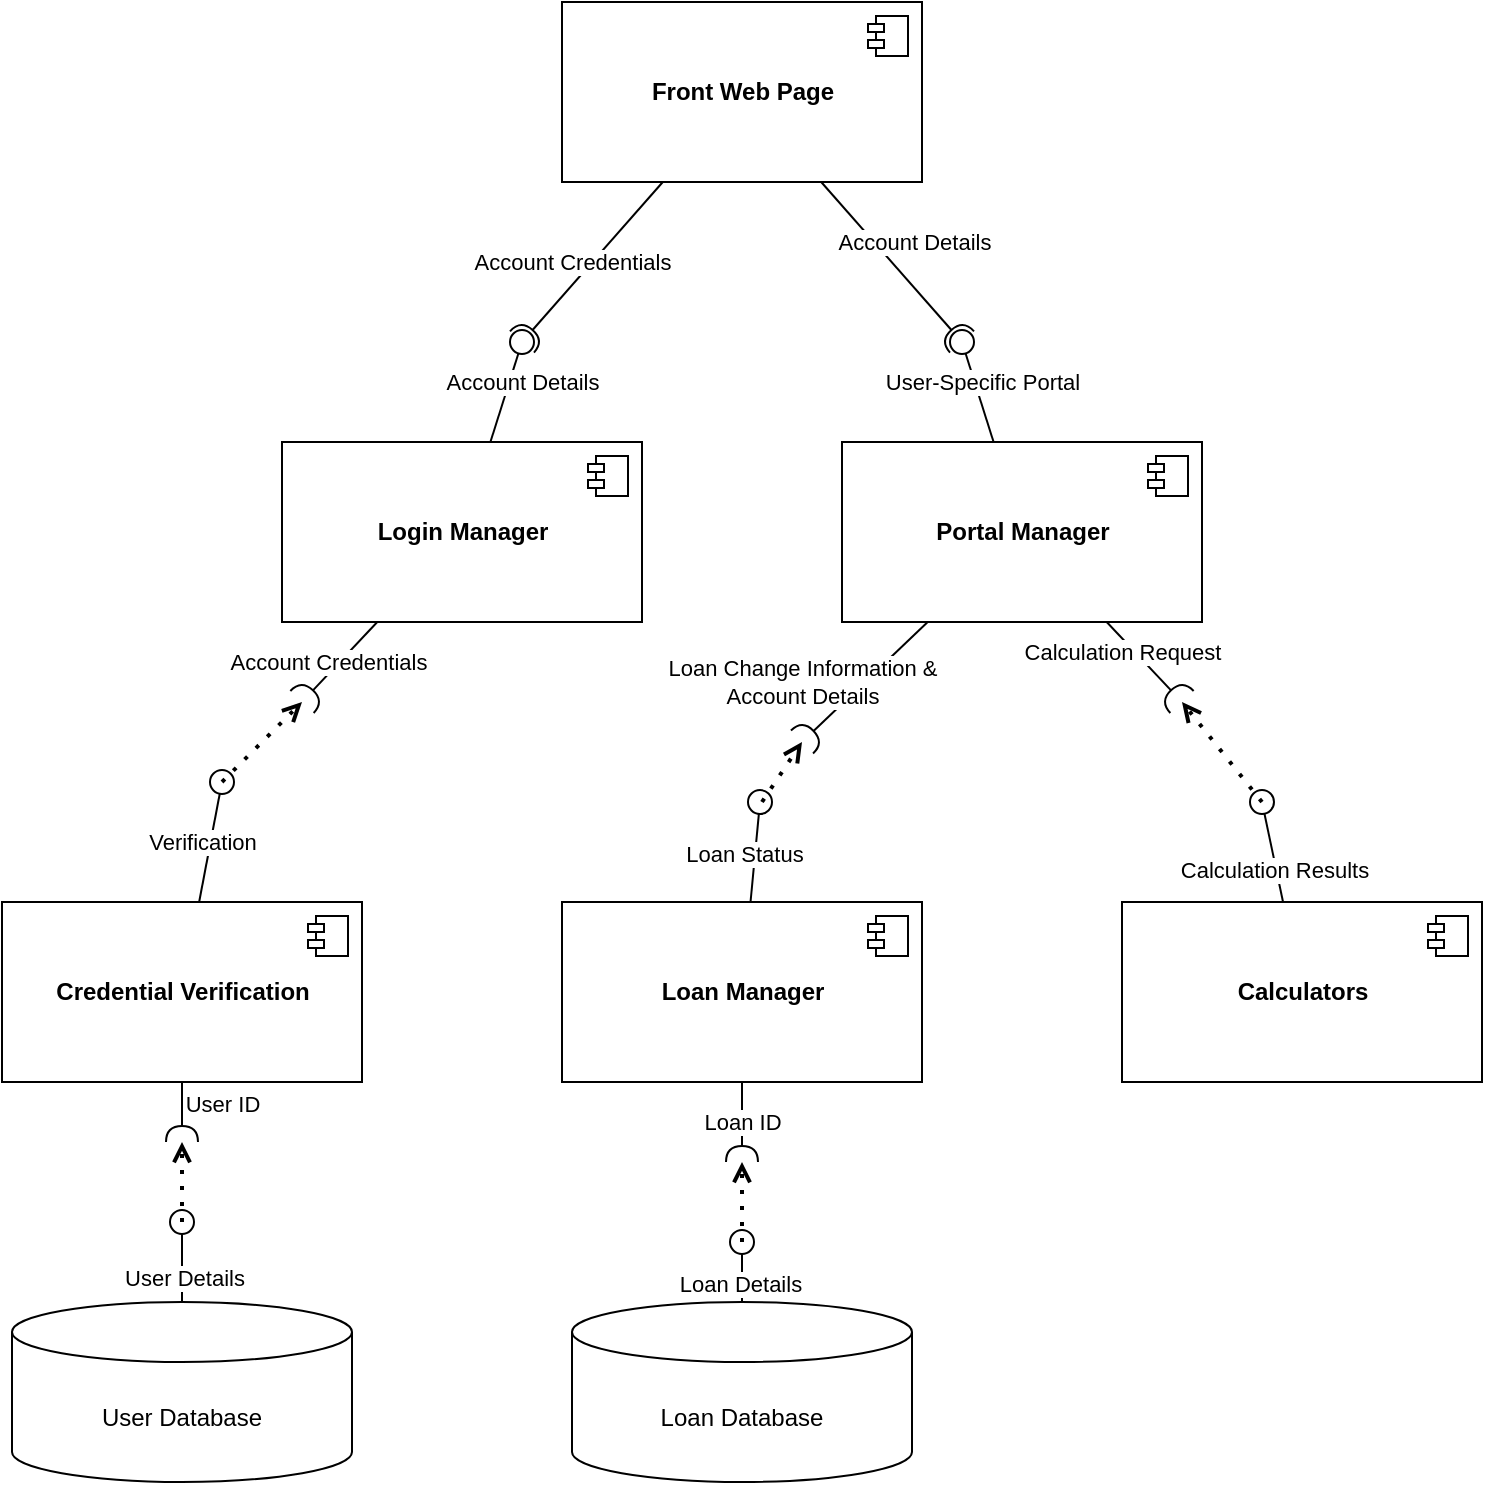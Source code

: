 <mxfile version="14.5.1" type="device"><diagram id="MUG0hsuRYUERSVBGq47J" name="Component Definitions"><mxGraphModel dx="1463" dy="903" grid="1" gridSize="10" guides="1" tooltips="1" connect="1" arrows="1" fold="1" page="1" pageScale="1" pageWidth="850" pageHeight="1100" math="0" shadow="0"><root><mxCell id="0"/><mxCell id="1" parent="0"/><mxCell id="iIZKJs7-inpqa5Si_tX8-3" value="&lt;b&gt;Front Web Page&lt;/b&gt;" style="html=1;dropTarget=0;" vertex="1" parent="1"><mxGeometry x="360" y="70" width="180" height="90" as="geometry"/></mxCell><mxCell id="iIZKJs7-inpqa5Si_tX8-4" value="" style="shape=module;jettyWidth=8;jettyHeight=4;" vertex="1" parent="iIZKJs7-inpqa5Si_tX8-3"><mxGeometry x="1" width="20" height="20" relative="1" as="geometry"><mxPoint x="-27" y="7" as="offset"/></mxGeometry></mxCell><mxCell id="iIZKJs7-inpqa5Si_tX8-33" style="edgeStyle=none;rounded=0;orthogonalLoop=1;jettySize=auto;html=1;startArrow=none;startFill=0;endArrow=oval;endFill=0;endSize=12;" edge="1" parent="1" source="iIZKJs7-inpqa5Si_tX8-5"><mxGeometry relative="1" as="geometry"><mxPoint x="190" y="460.0" as="targetPoint"/></mxGeometry></mxCell><mxCell id="iIZKJs7-inpqa5Si_tX8-34" value="Verification" style="edgeLabel;html=1;align=center;verticalAlign=middle;resizable=0;points=[];" vertex="1" connectable="0" parent="iIZKJs7-inpqa5Si_tX8-33"><mxGeometry x="-0.505" y="2" relative="1" as="geometry"><mxPoint y="-14.89" as="offset"/></mxGeometry></mxCell><mxCell id="iIZKJs7-inpqa5Si_tX8-5" value="&lt;b&gt;Credential Verification&lt;/b&gt;" style="html=1;dropTarget=0;" vertex="1" parent="1"><mxGeometry x="80" y="520" width="180" height="90" as="geometry"/></mxCell><mxCell id="iIZKJs7-inpqa5Si_tX8-6" value="" style="shape=module;jettyWidth=8;jettyHeight=4;" vertex="1" parent="iIZKJs7-inpqa5Si_tX8-5"><mxGeometry x="1" width="20" height="20" relative="1" as="geometry"><mxPoint x="-27" y="7" as="offset"/></mxGeometry></mxCell><mxCell id="iIZKJs7-inpqa5Si_tX8-39" style="edgeStyle=none;rounded=0;orthogonalLoop=1;jettySize=auto;html=1;startArrow=none;startFill=0;endArrow=oval;endFill=0;endSize=12;" edge="1" parent="1" source="iIZKJs7-inpqa5Si_tX8-7"><mxGeometry relative="1" as="geometry"><mxPoint x="459" y="470" as="targetPoint"/></mxGeometry></mxCell><mxCell id="iIZKJs7-inpqa5Si_tX8-40" value="Loan Status" style="edgeLabel;html=1;align=center;verticalAlign=middle;resizable=0;points=[];" vertex="1" connectable="0" parent="iIZKJs7-inpqa5Si_tX8-39"><mxGeometry x="-0.551" y="5" relative="1" as="geometry"><mxPoint y="-12.62" as="offset"/></mxGeometry></mxCell><mxCell id="iIZKJs7-inpqa5Si_tX8-7" value="&lt;b&gt;Loan Manager&lt;/b&gt;" style="html=1;dropTarget=0;" vertex="1" parent="1"><mxGeometry x="360" y="520" width="180" height="90" as="geometry"/></mxCell><mxCell id="iIZKJs7-inpqa5Si_tX8-8" value="" style="shape=module;jettyWidth=8;jettyHeight=4;" vertex="1" parent="iIZKJs7-inpqa5Si_tX8-7"><mxGeometry x="1" width="20" height="20" relative="1" as="geometry"><mxPoint x="-27" y="7" as="offset"/></mxGeometry></mxCell><mxCell id="iIZKJs7-inpqa5Si_tX8-55" style="edgeStyle=none;rounded=0;orthogonalLoop=1;jettySize=auto;html=1;startArrow=none;startFill=0;endArrow=oval;endFill=0;endSize=12;" edge="1" parent="1" source="iIZKJs7-inpqa5Si_tX8-9"><mxGeometry relative="1" as="geometry"><mxPoint x="710" y="470" as="targetPoint"/></mxGeometry></mxCell><mxCell id="iIZKJs7-inpqa5Si_tX8-56" value="Calculation Results" style="edgeLabel;html=1;align=center;verticalAlign=middle;resizable=0;points=[];" vertex="1" connectable="0" parent="iIZKJs7-inpqa5Si_tX8-55"><mxGeometry x="-0.338" y="1" relative="1" as="geometry"><mxPoint as="offset"/></mxGeometry></mxCell><mxCell id="iIZKJs7-inpqa5Si_tX8-9" value="&lt;b&gt;Calculators&lt;/b&gt;" style="html=1;dropTarget=0;" vertex="1" parent="1"><mxGeometry x="640" y="520" width="180" height="90" as="geometry"/></mxCell><mxCell id="iIZKJs7-inpqa5Si_tX8-10" value="" style="shape=module;jettyWidth=8;jettyHeight=4;" vertex="1" parent="iIZKJs7-inpqa5Si_tX8-9"><mxGeometry x="1" width="20" height="20" relative="1" as="geometry"><mxPoint x="-27" y="7" as="offset"/></mxGeometry></mxCell><mxCell id="iIZKJs7-inpqa5Si_tX8-20" style="rounded=0;orthogonalLoop=1;jettySize=auto;html=1;endArrow=oval;endFill=0;endSize=12;" edge="1" parent="1" source="iIZKJs7-inpqa5Si_tX8-13"><mxGeometry relative="1" as="geometry"><mxPoint x="340" y="240" as="targetPoint"/></mxGeometry></mxCell><mxCell id="iIZKJs7-inpqa5Si_tX8-21" value="Account Details" style="edgeLabel;html=1;align=center;verticalAlign=middle;resizable=0;points=[];" vertex="1" connectable="0" parent="iIZKJs7-inpqa5Si_tX8-20"><mxGeometry x="0.283" y="-3" relative="1" as="geometry"><mxPoint x="2.78" y="1.25" as="offset"/></mxGeometry></mxCell><mxCell id="iIZKJs7-inpqa5Si_tX8-13" value="&lt;b&gt;Login Manager&lt;/b&gt;" style="html=1;dropTarget=0;" vertex="1" parent="1"><mxGeometry x="220" y="290" width="180" height="90" as="geometry"/></mxCell><mxCell id="iIZKJs7-inpqa5Si_tX8-14" value="" style="shape=module;jettyWidth=8;jettyHeight=4;" vertex="1" parent="iIZKJs7-inpqa5Si_tX8-13"><mxGeometry x="1" width="20" height="20" relative="1" as="geometry"><mxPoint x="-27" y="7" as="offset"/></mxGeometry></mxCell><mxCell id="iIZKJs7-inpqa5Si_tX8-29" style="edgeStyle=none;rounded=0;orthogonalLoop=1;jettySize=auto;html=1;startArrow=none;startFill=0;endArrow=oval;endFill=0;endSize=12;" edge="1" parent="1" source="iIZKJs7-inpqa5Si_tX8-15"><mxGeometry relative="1" as="geometry"><mxPoint x="560" y="240" as="targetPoint"/></mxGeometry></mxCell><mxCell id="iIZKJs7-inpqa5Si_tX8-30" value="User-Specific Portal" style="edgeLabel;html=1;align=center;verticalAlign=middle;resizable=0;points=[];" vertex="1" connectable="0" parent="iIZKJs7-inpqa5Si_tX8-29"><mxGeometry x="-0.432" y="-3" relative="1" as="geometry"><mxPoint x="-4.13" y="-14.79" as="offset"/></mxGeometry></mxCell><mxCell id="iIZKJs7-inpqa5Si_tX8-15" value="&lt;b&gt;Portal Manager&lt;/b&gt;" style="html=1;dropTarget=0;" vertex="1" parent="1"><mxGeometry x="500" y="290" width="180" height="90" as="geometry"/></mxCell><mxCell id="iIZKJs7-inpqa5Si_tX8-16" value="" style="shape=module;jettyWidth=8;jettyHeight=4;" vertex="1" parent="iIZKJs7-inpqa5Si_tX8-15"><mxGeometry x="1" width="20" height="20" relative="1" as="geometry"><mxPoint x="-27" y="7" as="offset"/></mxGeometry></mxCell><mxCell id="iIZKJs7-inpqa5Si_tX8-24" style="edgeStyle=none;rounded=0;orthogonalLoop=1;jettySize=auto;html=1;startArrow=none;startFill=0;endArrow=oval;endFill=0;endSize=12;" edge="1" parent="1" source="iIZKJs7-inpqa5Si_tX8-18"><mxGeometry relative="1" as="geometry"><mxPoint x="170.0" y="680" as="targetPoint"/></mxGeometry></mxCell><mxCell id="iIZKJs7-inpqa5Si_tX8-25" value="User Details" style="edgeLabel;html=1;align=center;verticalAlign=middle;resizable=0;points=[];" vertex="1" connectable="0" parent="iIZKJs7-inpqa5Si_tX8-24"><mxGeometry x="-0.386" y="-1" relative="1" as="geometry"><mxPoint as="offset"/></mxGeometry></mxCell><mxCell id="iIZKJs7-inpqa5Si_tX8-18" value="User Database" style="shape=cylinder3;whiteSpace=wrap;html=1;boundedLbl=1;backgroundOutline=1;size=15;" vertex="1" parent="1"><mxGeometry x="85" y="720" width="170" height="90" as="geometry"/></mxCell><mxCell id="iIZKJs7-inpqa5Si_tX8-49" style="edgeStyle=none;rounded=0;orthogonalLoop=1;jettySize=auto;html=1;startArrow=none;startFill=0;endArrow=oval;endFill=0;endSize=12;" edge="1" parent="1" source="iIZKJs7-inpqa5Si_tX8-19"><mxGeometry relative="1" as="geometry"><mxPoint x="450" y="690" as="targetPoint"/></mxGeometry></mxCell><mxCell id="iIZKJs7-inpqa5Si_tX8-50" value="Loan Details" style="edgeLabel;html=1;align=center;verticalAlign=middle;resizable=0;points=[];" vertex="1" connectable="0" parent="iIZKJs7-inpqa5Si_tX8-49"><mxGeometry x="-0.377" y="1" relative="1" as="geometry"><mxPoint as="offset"/></mxGeometry></mxCell><mxCell id="iIZKJs7-inpqa5Si_tX8-19" value="Loan Database" style="shape=cylinder3;whiteSpace=wrap;html=1;boundedLbl=1;backgroundOutline=1;size=15;" vertex="1" parent="1"><mxGeometry x="365" y="720" width="170" height="90" as="geometry"/></mxCell><mxCell id="iIZKJs7-inpqa5Si_tX8-22" value="" style="endArrow=none;html=1;startArrow=halfCircle;startFill=0;" edge="1" parent="1" target="iIZKJs7-inpqa5Si_tX8-3"><mxGeometry width="50" height="50" relative="1" as="geometry"><mxPoint x="340" y="240" as="sourcePoint"/><mxPoint x="450" y="200" as="targetPoint"/></mxGeometry></mxCell><mxCell id="iIZKJs7-inpqa5Si_tX8-23" value="Account Credentials" style="edgeLabel;html=1;align=center;verticalAlign=middle;resizable=0;points=[];" vertex="1" connectable="0" parent="iIZKJs7-inpqa5Si_tX8-22"><mxGeometry x="-0.577" y="-2" relative="1" as="geometry"><mxPoint x="8.78" y="-24.59" as="offset"/></mxGeometry></mxCell><mxCell id="iIZKJs7-inpqa5Si_tX8-26" value="" style="endArrow=none;html=1;startArrow=halfCircle;startFill=0;" edge="1" parent="1" target="iIZKJs7-inpqa5Si_tX8-5"><mxGeometry width="50" height="50" relative="1" as="geometry"><mxPoint x="170" y="640" as="sourcePoint"/><mxPoint x="190" y="630" as="targetPoint"/></mxGeometry></mxCell><mxCell id="iIZKJs7-inpqa5Si_tX8-27" value="User ID" style="edgeLabel;html=1;align=center;verticalAlign=middle;resizable=0;points=[];" vertex="1" connectable="0" parent="iIZKJs7-inpqa5Si_tX8-26"><mxGeometry x="-0.687" y="-9" relative="1" as="geometry"><mxPoint x="11" y="-15.17" as="offset"/></mxGeometry></mxCell><mxCell id="iIZKJs7-inpqa5Si_tX8-28" value="" style="endArrow=open;dashed=1;html=1;dashPattern=1 3;strokeWidth=2;endFill=0;" edge="1" parent="1"><mxGeometry width="50" height="50" relative="1" as="geometry"><mxPoint x="170" y="680" as="sourcePoint"/><mxPoint x="170" y="640" as="targetPoint"/></mxGeometry></mxCell><mxCell id="iIZKJs7-inpqa5Si_tX8-31" value="" style="endArrow=none;html=1;startArrow=halfCircle;startFill=0;" edge="1" parent="1" target="iIZKJs7-inpqa5Si_tX8-3"><mxGeometry width="50" height="50" relative="1" as="geometry"><mxPoint x="560" y="240" as="sourcePoint"/><mxPoint x="600" y="180" as="targetPoint"/></mxGeometry></mxCell><mxCell id="iIZKJs7-inpqa5Si_tX8-32" value="Account Details" style="edgeLabel;html=1;align=center;verticalAlign=middle;resizable=0;points=[];" vertex="1" connectable="0" parent="iIZKJs7-inpqa5Si_tX8-31"><mxGeometry x="-0.324" relative="1" as="geometry"><mxPoint y="-23.1" as="offset"/></mxGeometry></mxCell><mxCell id="iIZKJs7-inpqa5Si_tX8-36" value="" style="endArrow=none;html=1;startArrow=halfCircle;startFill=0;" edge="1" parent="1" target="iIZKJs7-inpqa5Si_tX8-13"><mxGeometry width="50" height="50" relative="1" as="geometry"><mxPoint x="230" y="420" as="sourcePoint"/><mxPoint x="280" y="410" as="targetPoint"/></mxGeometry></mxCell><mxCell id="iIZKJs7-inpqa5Si_tX8-38" value="Account Credentials" style="edgeLabel;html=1;align=center;verticalAlign=middle;resizable=0;points=[];" vertex="1" connectable="0" parent="iIZKJs7-inpqa5Si_tX8-36"><mxGeometry x="-0.406" y="-2" relative="1" as="geometry"><mxPoint y="-9.23" as="offset"/></mxGeometry></mxCell><mxCell id="iIZKJs7-inpqa5Si_tX8-37" value="" style="endArrow=open;dashed=1;html=1;dashPattern=1 3;strokeWidth=2;endFill=0;" edge="1" parent="1"><mxGeometry width="50" height="50" relative="1" as="geometry"><mxPoint x="190" y="460" as="sourcePoint"/><mxPoint x="230" y="420" as="targetPoint"/></mxGeometry></mxCell><mxCell id="iIZKJs7-inpqa5Si_tX8-43" value="" style="endArrow=none;html=1;startArrow=halfCircle;startFill=0;" edge="1" parent="1" target="iIZKJs7-inpqa5Si_tX8-15"><mxGeometry width="50" height="50" relative="1" as="geometry"><mxPoint x="480" y="440" as="sourcePoint"/><mxPoint x="530" y="400" as="targetPoint"/></mxGeometry></mxCell><mxCell id="iIZKJs7-inpqa5Si_tX8-44" value="Loan Change Information &amp;amp;&lt;br&gt;Account Details" style="edgeLabel;html=1;align=center;verticalAlign=middle;resizable=0;points=[];" vertex="1" connectable="0" parent="iIZKJs7-inpqa5Si_tX8-43"><mxGeometry x="-0.592" y="3" relative="1" as="geometry"><mxPoint x="-10.59" y="-15.75" as="offset"/></mxGeometry></mxCell><mxCell id="iIZKJs7-inpqa5Si_tX8-51" value="" style="endArrow=none;html=1;startArrow=halfCircle;startFill=0;" edge="1" parent="1" target="iIZKJs7-inpqa5Si_tX8-7"><mxGeometry width="50" height="50" relative="1" as="geometry"><mxPoint x="450" y="650" as="sourcePoint"/><mxPoint x="470" y="620" as="targetPoint"/></mxGeometry></mxCell><mxCell id="iIZKJs7-inpqa5Si_tX8-52" value="Loan ID" style="edgeLabel;html=1;align=center;verticalAlign=middle;resizable=0;points=[];" vertex="1" connectable="0" parent="iIZKJs7-inpqa5Si_tX8-51"><mxGeometry x="-0.431" y="-1" relative="1" as="geometry"><mxPoint x="-1" y="-8.28" as="offset"/></mxGeometry></mxCell><mxCell id="iIZKJs7-inpqa5Si_tX8-53" value="" style="endArrow=open;dashed=1;html=1;dashPattern=1 3;strokeWidth=2;endFill=0;" edge="1" parent="1"><mxGeometry width="50" height="50" relative="1" as="geometry"><mxPoint x="450" y="690" as="sourcePoint"/><mxPoint x="450" y="650" as="targetPoint"/></mxGeometry></mxCell><mxCell id="iIZKJs7-inpqa5Si_tX8-54" value="" style="endArrow=open;dashed=1;html=1;dashPattern=1 3;strokeWidth=2;endFill=0;" edge="1" parent="1"><mxGeometry width="50" height="50" relative="1" as="geometry"><mxPoint x="460" y="470" as="sourcePoint"/><mxPoint x="480" y="440" as="targetPoint"/></mxGeometry></mxCell><mxCell id="iIZKJs7-inpqa5Si_tX8-57" value="" style="endArrow=none;html=1;startArrow=halfCircle;startFill=0;" edge="1" parent="1" target="iIZKJs7-inpqa5Si_tX8-15"><mxGeometry width="50" height="50" relative="1" as="geometry"><mxPoint x="670" y="420" as="sourcePoint"/><mxPoint x="690" y="410" as="targetPoint"/></mxGeometry></mxCell><mxCell id="iIZKJs7-inpqa5Si_tX8-58" value="Calculation Request" style="edgeLabel;html=1;align=center;verticalAlign=middle;resizable=0;points=[];" vertex="1" connectable="0" parent="iIZKJs7-inpqa5Si_tX8-57"><mxGeometry x="0.421" y="5" relative="1" as="geometry"><mxPoint as="offset"/></mxGeometry></mxCell><mxCell id="iIZKJs7-inpqa5Si_tX8-59" value="" style="endArrow=open;dashed=1;html=1;dashPattern=1 3;strokeWidth=2;endFill=0;" edge="1" parent="1"><mxGeometry width="50" height="50" relative="1" as="geometry"><mxPoint x="710" y="470" as="sourcePoint"/><mxPoint x="670" y="420" as="targetPoint"/></mxGeometry></mxCell></root></mxGraphModel></diagram></mxfile>